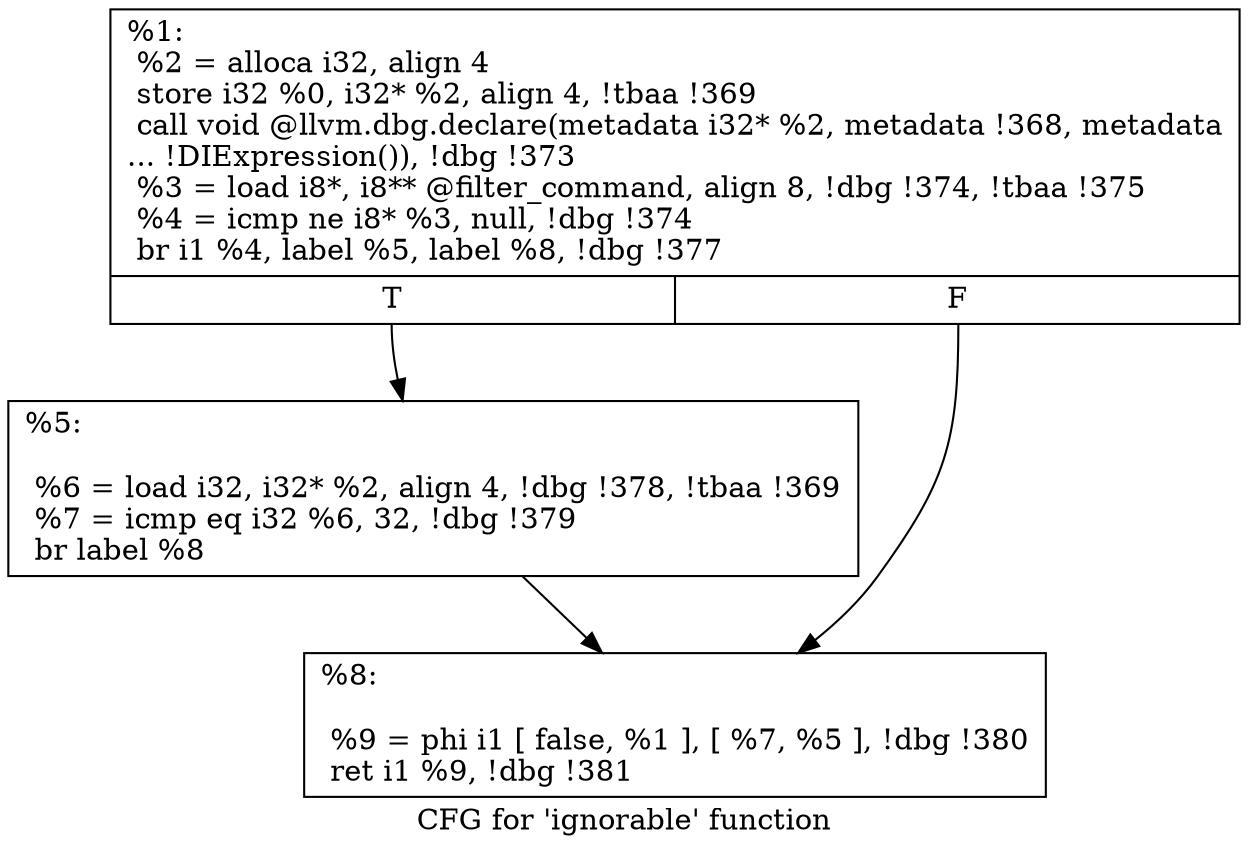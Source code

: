 digraph "CFG for 'ignorable' function" {
	label="CFG for 'ignorable' function";

	Node0x2765d40 [shape=record,label="{%1:\l  %2 = alloca i32, align 4\l  store i32 %0, i32* %2, align 4, !tbaa !369\l  call void @llvm.dbg.declare(metadata i32* %2, metadata !368, metadata\l... !DIExpression()), !dbg !373\l  %3 = load i8*, i8** @filter_command, align 8, !dbg !374, !tbaa !375\l  %4 = icmp ne i8* %3, null, !dbg !374\l  br i1 %4, label %5, label %8, !dbg !377\l|{<s0>T|<s1>F}}"];
	Node0x2765d40:s0 -> Node0x2772ba0;
	Node0x2765d40:s1 -> Node0x2772bf0;
	Node0x2772ba0 [shape=record,label="{%5:\l\l  %6 = load i32, i32* %2, align 4, !dbg !378, !tbaa !369\l  %7 = icmp eq i32 %6, 32, !dbg !379\l  br label %8\l}"];
	Node0x2772ba0 -> Node0x2772bf0;
	Node0x2772bf0 [shape=record,label="{%8:\l\l  %9 = phi i1 [ false, %1 ], [ %7, %5 ], !dbg !380\l  ret i1 %9, !dbg !381\l}"];
}

